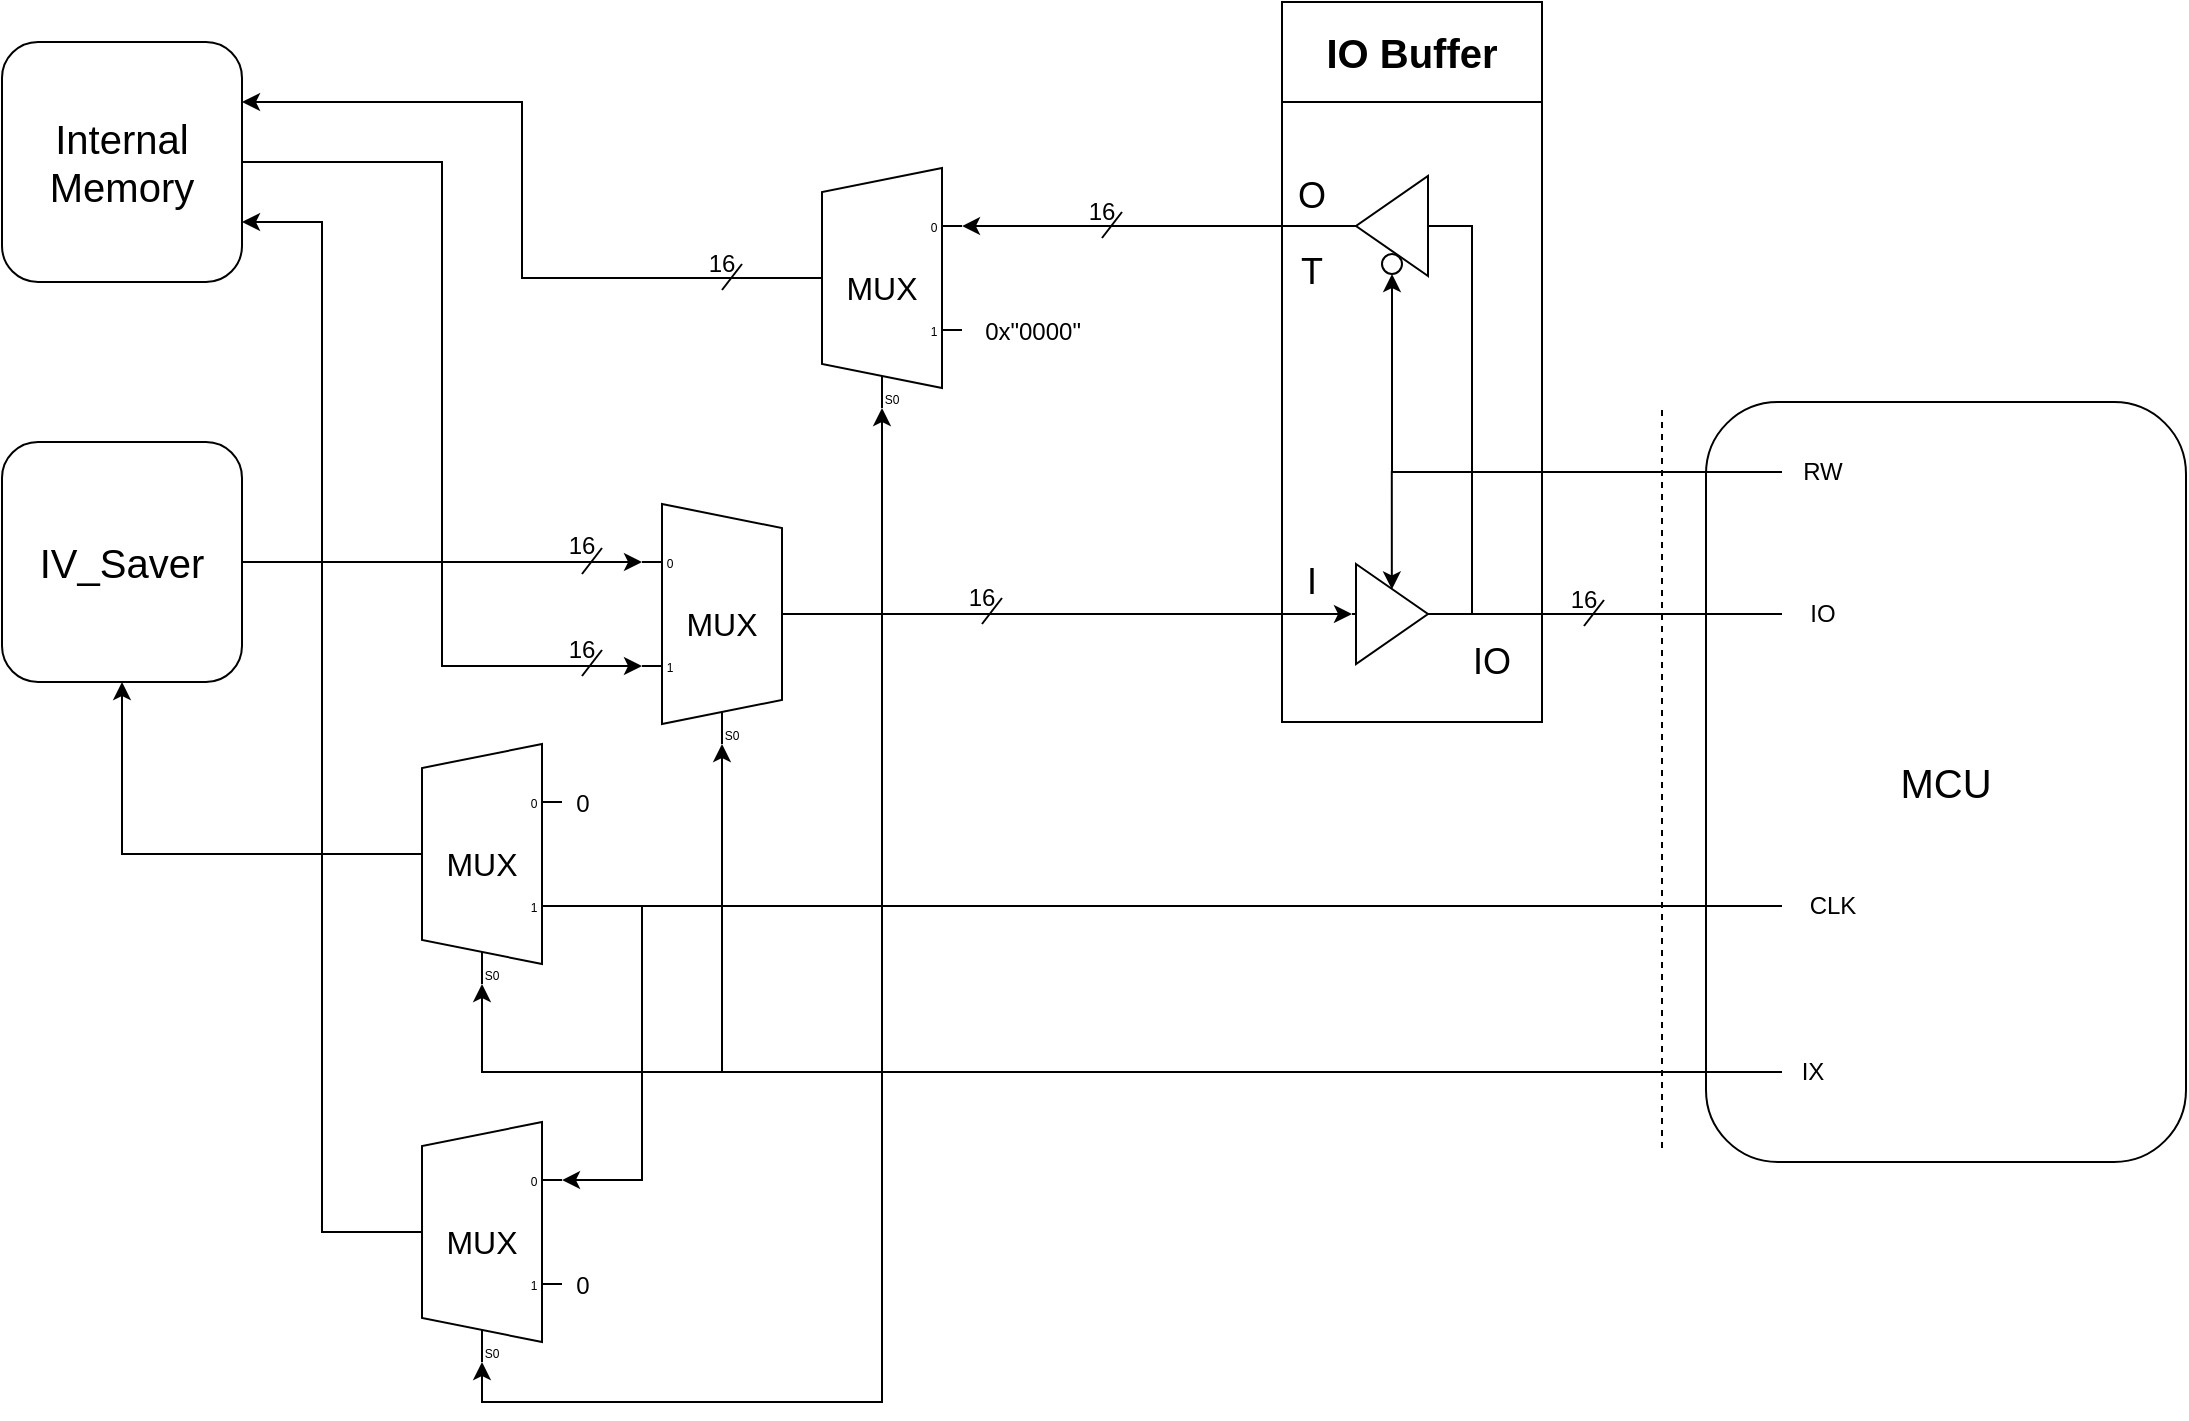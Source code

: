 <mxfile version="24.8.6">
  <diagram name="Side-1" id="ZvDTfBXj7Lb2tHVjFOLd">
    <mxGraphModel dx="1434" dy="780" grid="1" gridSize="10" guides="1" tooltips="1" connect="1" arrows="1" fold="1" page="1" pageScale="1" pageWidth="827" pageHeight="1169" math="0" shadow="0">
      <root>
        <mxCell id="0" />
        <mxCell id="1" parent="0" />
        <mxCell id="B4UfNnjHRvwnra4Y9gSJ-625" value="&lt;font style=&quot;font-size: 20px;&quot;&gt;MCU&lt;/font&gt;" style="rounded=1;whiteSpace=wrap;html=1;fillColor=none;" parent="1" vertex="1">
          <mxGeometry x="852" y="600" width="240" height="380" as="geometry" />
        </mxCell>
        <mxCell id="B4UfNnjHRvwnra4Y9gSJ-643" style="edgeStyle=orthogonalEdgeStyle;rounded=0;orthogonalLoop=1;jettySize=auto;html=1;exitX=0;exitY=0.217;exitDx=0;exitDy=3;exitPerimeter=0;endArrow=none;endFill=0;startArrow=classic;startFill=1;" parent="1" source="B4UfNnjHRvwnra4Y9gSJ-4" target="B4UfNnjHRvwnra4Y9gSJ-600" edge="1">
          <mxGeometry relative="1" as="geometry" />
        </mxCell>
        <mxCell id="B4UfNnjHRvwnra4Y9gSJ-644" style="edgeStyle=orthogonalEdgeStyle;rounded=0;orthogonalLoop=1;jettySize=auto;html=1;exitX=0;exitY=0.65;exitDx=0;exitDy=3;exitPerimeter=0;entryX=1;entryY=0.5;entryDx=0;entryDy=0;endArrow=none;endFill=0;startArrow=classic;startFill=1;" parent="1" source="B4UfNnjHRvwnra4Y9gSJ-4" target="B4UfNnjHRvwnra4Y9gSJ-601" edge="1">
          <mxGeometry relative="1" as="geometry" />
        </mxCell>
        <mxCell id="B4UfNnjHRvwnra4Y9gSJ-4" value="&lt;font style=&quot;font-size: 16px;&quot;&gt;MUX&lt;/font&gt;" style="shadow=0;dashed=0;align=center;html=1;strokeWidth=1;shape=mxgraph.electrical.abstract.mux2;whiteSpace=wrap;" parent="1" vertex="1">
          <mxGeometry x="320" y="651" width="80" height="120" as="geometry" />
        </mxCell>
        <mxCell id="B4UfNnjHRvwnra4Y9gSJ-577" value="&lt;font style=&quot;font-size: 20px;&quot;&gt;IO Buffer&lt;/font&gt;" style="swimlane;whiteSpace=wrap;html=1;startSize=50;" parent="1" vertex="1">
          <mxGeometry x="640" y="400" width="130" height="360" as="geometry" />
        </mxCell>
        <mxCell id="B4UfNnjHRvwnra4Y9gSJ-578" value="&lt;font style=&quot;font-size: 18px;&quot;&gt;T&lt;/font&gt;" style="text;html=1;align=center;verticalAlign=middle;whiteSpace=wrap;rounded=0;" parent="B4UfNnjHRvwnra4Y9gSJ-577" vertex="1">
          <mxGeometry y="125" width="30" height="20" as="geometry" />
        </mxCell>
        <mxCell id="B4UfNnjHRvwnra4Y9gSJ-579" value="&lt;font style=&quot;font-size: 18px;&quot;&gt;O&lt;/font&gt;" style="text;html=1;align=center;verticalAlign=middle;whiteSpace=wrap;rounded=0;" parent="B4UfNnjHRvwnra4Y9gSJ-577" vertex="1">
          <mxGeometry y="87" width="30" height="20" as="geometry" />
        </mxCell>
        <mxCell id="B4UfNnjHRvwnra4Y9gSJ-580" value="&lt;font style=&quot;font-size: 18px;&quot;&gt;I&lt;/font&gt;" style="text;html=1;align=center;verticalAlign=middle;whiteSpace=wrap;rounded=0;" parent="B4UfNnjHRvwnra4Y9gSJ-577" vertex="1">
          <mxGeometry y="280" width="30" height="20" as="geometry" />
        </mxCell>
        <mxCell id="B4UfNnjHRvwnra4Y9gSJ-581" value="" style="ellipse;whiteSpace=wrap;html=1;aspect=fixed;" parent="B4UfNnjHRvwnra4Y9gSJ-577" vertex="1">
          <mxGeometry x="50" y="126" width="10" height="10" as="geometry" />
        </mxCell>
        <mxCell id="B4UfNnjHRvwnra4Y9gSJ-582" value="" style="verticalLabelPosition=bottom;shadow=0;dashed=0;align=center;html=1;verticalAlign=top;shape=mxgraph.electrical.abstract.amplifier;direction=west;" parent="B4UfNnjHRvwnra4Y9gSJ-577" vertex="1">
          <mxGeometry x="35" y="87" width="40" height="50" as="geometry" />
        </mxCell>
        <mxCell id="B4UfNnjHRvwnra4Y9gSJ-583" value="" style="verticalLabelPosition=bottom;shadow=0;dashed=0;align=center;html=1;verticalAlign=top;shape=mxgraph.electrical.abstract.amplifier;direction=east;" parent="B4UfNnjHRvwnra4Y9gSJ-577" vertex="1">
          <mxGeometry x="35" y="281" width="40" height="50" as="geometry" />
        </mxCell>
        <mxCell id="B4UfNnjHRvwnra4Y9gSJ-584" style="edgeStyle=orthogonalEdgeStyle;rounded=0;orthogonalLoop=1;jettySize=auto;html=1;exitX=0;exitY=0.5;exitDx=0;exitDy=0;exitPerimeter=0;entryX=1;entryY=0.5;entryDx=0;entryDy=0;entryPerimeter=0;endArrow=none;endFill=0;startArrow=none;startFill=0;" parent="B4UfNnjHRvwnra4Y9gSJ-577" source="B4UfNnjHRvwnra4Y9gSJ-582" target="B4UfNnjHRvwnra4Y9gSJ-583" edge="1">
          <mxGeometry relative="1" as="geometry" />
        </mxCell>
        <mxCell id="B4UfNnjHRvwnra4Y9gSJ-585" value="&lt;font style=&quot;font-size: 18px;&quot;&gt;IO&lt;/font&gt;" style="text;html=1;align=center;verticalAlign=middle;whiteSpace=wrap;rounded=0;" parent="B4UfNnjHRvwnra4Y9gSJ-577" vertex="1">
          <mxGeometry x="90" y="320" width="30" height="20" as="geometry" />
        </mxCell>
        <mxCell id="B4UfNnjHRvwnra4Y9gSJ-588" value="" style="endArrow=none;html=1;rounded=0;" parent="1" edge="1">
          <mxGeometry width="50" height="50" relative="1" as="geometry">
            <mxPoint x="550" y="518" as="sourcePoint" />
            <mxPoint x="560" y="505" as="targetPoint" />
          </mxGeometry>
        </mxCell>
        <mxCell id="B4UfNnjHRvwnra4Y9gSJ-591" style="edgeStyle=orthogonalEdgeStyle;rounded=0;orthogonalLoop=1;jettySize=auto;html=1;exitX=1;exitY=0.5;exitDx=0;exitDy=-5;exitPerimeter=0;entryX=0;entryY=0.5;entryDx=0;entryDy=0;entryPerimeter=0;endArrow=classic;endFill=1;startArrow=none;startFill=0;" parent="1" source="B4UfNnjHRvwnra4Y9gSJ-4" target="B4UfNnjHRvwnra4Y9gSJ-583" edge="1">
          <mxGeometry relative="1" as="geometry" />
        </mxCell>
        <mxCell id="B4UfNnjHRvwnra4Y9gSJ-602" style="edgeStyle=orthogonalEdgeStyle;rounded=0;orthogonalLoop=1;jettySize=auto;html=1;exitX=0;exitY=0.458;exitDx=0;exitDy=0;exitPerimeter=0;entryX=1;entryY=0.25;entryDx=0;entryDy=0;endArrow=classic;endFill=1;startArrow=none;startFill=0;" parent="1" source="B4UfNnjHRvwnra4Y9gSJ-595" target="B4UfNnjHRvwnra4Y9gSJ-601" edge="1">
          <mxGeometry relative="1" as="geometry">
            <mxPoint x="200" y="580" as="targetPoint" />
          </mxGeometry>
        </mxCell>
        <mxCell id="B4UfNnjHRvwnra4Y9gSJ-595" value="&lt;font style=&quot;font-size: 16px;&quot;&gt;MUX&lt;/font&gt;" style="shadow=0;dashed=0;align=center;html=1;strokeWidth=1;shape=mxgraph.electrical.abstract.mux2;operation=demux;whiteSpace=wrap;" parent="1" vertex="1">
          <mxGeometry x="400" y="483" width="80" height="120" as="geometry" />
        </mxCell>
        <mxCell id="B4UfNnjHRvwnra4Y9gSJ-598" style="edgeStyle=orthogonalEdgeStyle;rounded=0;orthogonalLoop=1;jettySize=auto;html=1;exitX=1;exitY=0.5;exitDx=0;exitDy=0;exitPerimeter=0;entryX=1;entryY=0.217;entryDx=0;entryDy=3;entryPerimeter=0;endArrow=classic;endFill=1;" parent="1" source="B4UfNnjHRvwnra4Y9gSJ-582" target="B4UfNnjHRvwnra4Y9gSJ-595" edge="1">
          <mxGeometry relative="1" as="geometry" />
        </mxCell>
        <mxCell id="B4UfNnjHRvwnra4Y9gSJ-600" value="&lt;font style=&quot;font-size: 20px;&quot;&gt;IV_Saver&lt;/font&gt;" style="rounded=1;whiteSpace=wrap;html=1;" parent="1" vertex="1">
          <mxGeometry y="620" width="120" height="120" as="geometry" />
        </mxCell>
        <mxCell id="B4UfNnjHRvwnra4Y9gSJ-601" value="&lt;font style=&quot;font-size: 20px;&quot;&gt;Internal&lt;br&gt;Memory&lt;/font&gt;" style="rounded=1;whiteSpace=wrap;html=1;" parent="1" vertex="1">
          <mxGeometry y="420" width="120" height="120" as="geometry" />
        </mxCell>
        <mxCell id="B4UfNnjHRvwnra4Y9gSJ-611" value="0x&quot;0000&quot;" style="text;html=1;align=center;verticalAlign=middle;resizable=0;points=[];autosize=1;strokeColor=none;fillColor=none;" parent="1" vertex="1">
          <mxGeometry x="480" y="550" width="70" height="30" as="geometry" />
        </mxCell>
        <mxCell id="B4UfNnjHRvwnra4Y9gSJ-614" value="CLK" style="text;html=1;align=center;verticalAlign=middle;resizable=0;points=[];autosize=1;strokeColor=none;fillColor=none;" parent="1" vertex="1">
          <mxGeometry x="890" y="837" width="50" height="30" as="geometry" />
        </mxCell>
        <mxCell id="B4UfNnjHRvwnra4Y9gSJ-615" style="edgeStyle=orthogonalEdgeStyle;rounded=0;orthogonalLoop=1;jettySize=auto;html=1;endArrow=none;endFill=0;entryX=1;entryY=0.65;entryDx=0;entryDy=3;entryPerimeter=0;" parent="1" source="B4UfNnjHRvwnra4Y9gSJ-614" target="s_QZSiqQWg_gk6G7vuae-4" edge="1">
          <mxGeometry relative="1" as="geometry">
            <mxPoint x="330" y="845" as="targetPoint" />
          </mxGeometry>
        </mxCell>
        <mxCell id="s_QZSiqQWg_gk6G7vuae-13" style="edgeStyle=orthogonalEdgeStyle;rounded=0;orthogonalLoop=1;jettySize=auto;html=1;" edge="1" parent="1" source="B4UfNnjHRvwnra4Y9gSJ-616" target="s_QZSiqQWg_gk6G7vuae-4">
          <mxGeometry relative="1" as="geometry" />
        </mxCell>
        <mxCell id="B4UfNnjHRvwnra4Y9gSJ-616" value="IX" style="text;html=1;align=center;verticalAlign=middle;resizable=0;points=[];autosize=1;strokeColor=none;fillColor=none;" parent="1" vertex="1">
          <mxGeometry x="890" y="920" width="30" height="30" as="geometry" />
        </mxCell>
        <mxCell id="B4UfNnjHRvwnra4Y9gSJ-618" style="edgeStyle=orthogonalEdgeStyle;rounded=0;orthogonalLoop=1;jettySize=auto;html=1;entryX=0.375;entryY=1;entryDx=10;entryDy=0;entryPerimeter=0;endArrow=classic;endFill=1;startArrow=none;startFill=0;" parent="1" source="B4UfNnjHRvwnra4Y9gSJ-616" target="B4UfNnjHRvwnra4Y9gSJ-4" edge="1">
          <mxGeometry relative="1" as="geometry" />
        </mxCell>
        <mxCell id="B4UfNnjHRvwnra4Y9gSJ-619" style="edgeStyle=orthogonalEdgeStyle;rounded=0;orthogonalLoop=1;jettySize=auto;html=1;entryX=0.375;entryY=1;entryDx=10;entryDy=0;entryPerimeter=0;endArrow=classic;endFill=1;startArrow=none;startFill=0;" parent="1" source="B4UfNnjHRvwnra4Y9gSJ-616" target="B4UfNnjHRvwnra4Y9gSJ-595" edge="1">
          <mxGeometry relative="1" as="geometry" />
        </mxCell>
        <mxCell id="B4UfNnjHRvwnra4Y9gSJ-621" style="edgeStyle=orthogonalEdgeStyle;rounded=0;orthogonalLoop=1;jettySize=auto;html=1;entryX=0.5;entryY=1;entryDx=0;entryDy=0;endArrow=classic;endFill=1;" parent="1" source="B4UfNnjHRvwnra4Y9gSJ-620" target="B4UfNnjHRvwnra4Y9gSJ-581" edge="1">
          <mxGeometry relative="1" as="geometry" />
        </mxCell>
        <mxCell id="B4UfNnjHRvwnra4Y9gSJ-620" value="RW" style="text;html=1;align=center;verticalAlign=middle;resizable=0;points=[];autosize=1;strokeColor=none;fillColor=none;" parent="1" vertex="1">
          <mxGeometry x="890" y="620" width="40" height="30" as="geometry" />
        </mxCell>
        <mxCell id="B4UfNnjHRvwnra4Y9gSJ-622" style="edgeStyle=orthogonalEdgeStyle;rounded=0;orthogonalLoop=1;jettySize=auto;html=1;entryX=0.498;entryY=0.254;entryDx=0;entryDy=0;entryPerimeter=0;endArrow=classic;endFill=1;" parent="1" source="B4UfNnjHRvwnra4Y9gSJ-620" target="B4UfNnjHRvwnra4Y9gSJ-583" edge="1">
          <mxGeometry relative="1" as="geometry" />
        </mxCell>
        <mxCell id="B4UfNnjHRvwnra4Y9gSJ-624" value="" style="endArrow=none;dashed=1;html=1;rounded=0;" parent="1" edge="1">
          <mxGeometry width="50" height="50" relative="1" as="geometry">
            <mxPoint x="830" y="973" as="sourcePoint" />
            <mxPoint x="830" y="603" as="targetPoint" />
          </mxGeometry>
        </mxCell>
        <mxCell id="B4UfNnjHRvwnra4Y9gSJ-627" value="16" style="text;html=1;align=center;verticalAlign=middle;whiteSpace=wrap;rounded=0;" parent="1" vertex="1">
          <mxGeometry x="540" y="500" width="20" height="10" as="geometry" />
        </mxCell>
        <mxCell id="B4UfNnjHRvwnra4Y9gSJ-628" value="" style="endArrow=none;html=1;rounded=0;" parent="1" edge="1">
          <mxGeometry width="50" height="50" relative="1" as="geometry">
            <mxPoint x="791" y="712" as="sourcePoint" />
            <mxPoint x="801" y="699" as="targetPoint" />
          </mxGeometry>
        </mxCell>
        <mxCell id="B4UfNnjHRvwnra4Y9gSJ-629" value="16" style="text;html=1;align=center;verticalAlign=middle;whiteSpace=wrap;rounded=0;" parent="1" vertex="1">
          <mxGeometry x="781" y="694" width="20" height="10" as="geometry" />
        </mxCell>
        <mxCell id="B4UfNnjHRvwnra4Y9gSJ-633" value="IO" style="text;html=1;align=center;verticalAlign=middle;resizable=0;points=[];autosize=1;strokeColor=none;fillColor=none;" parent="1" vertex="1">
          <mxGeometry x="890" y="691" width="40" height="30" as="geometry" />
        </mxCell>
        <mxCell id="B4UfNnjHRvwnra4Y9gSJ-634" style="edgeStyle=orthogonalEdgeStyle;rounded=0;orthogonalLoop=1;jettySize=auto;html=1;endArrow=none;endFill=0;" parent="1" source="B4UfNnjHRvwnra4Y9gSJ-583" target="B4UfNnjHRvwnra4Y9gSJ-633" edge="1">
          <mxGeometry relative="1" as="geometry" />
        </mxCell>
        <mxCell id="B4UfNnjHRvwnra4Y9gSJ-635" value="" style="endArrow=none;html=1;rounded=0;" parent="1" edge="1">
          <mxGeometry width="50" height="50" relative="1" as="geometry">
            <mxPoint x="360" y="544" as="sourcePoint" />
            <mxPoint x="370" y="531" as="targetPoint" />
          </mxGeometry>
        </mxCell>
        <mxCell id="B4UfNnjHRvwnra4Y9gSJ-636" value="16" style="text;html=1;align=center;verticalAlign=middle;whiteSpace=wrap;rounded=0;" parent="1" vertex="1">
          <mxGeometry x="350" y="526" width="20" height="10" as="geometry" />
        </mxCell>
        <mxCell id="B4UfNnjHRvwnra4Y9gSJ-637" value="" style="endArrow=none;html=1;rounded=0;" parent="1" edge="1">
          <mxGeometry width="50" height="50" relative="1" as="geometry">
            <mxPoint x="490" y="711" as="sourcePoint" />
            <mxPoint x="500" y="698" as="targetPoint" />
          </mxGeometry>
        </mxCell>
        <mxCell id="B4UfNnjHRvwnra4Y9gSJ-638" value="16" style="text;html=1;align=center;verticalAlign=middle;whiteSpace=wrap;rounded=0;" parent="1" vertex="1">
          <mxGeometry x="480" y="693" width="20" height="10" as="geometry" />
        </mxCell>
        <mxCell id="B4UfNnjHRvwnra4Y9gSJ-639" value="" style="endArrow=none;html=1;rounded=0;" parent="1" edge="1">
          <mxGeometry width="50" height="50" relative="1" as="geometry">
            <mxPoint x="290" y="686" as="sourcePoint" />
            <mxPoint x="300" y="673" as="targetPoint" />
          </mxGeometry>
        </mxCell>
        <mxCell id="B4UfNnjHRvwnra4Y9gSJ-640" value="16" style="text;html=1;align=center;verticalAlign=middle;whiteSpace=wrap;rounded=0;" parent="1" vertex="1">
          <mxGeometry x="280" y="667" width="20" height="10" as="geometry" />
        </mxCell>
        <mxCell id="B4UfNnjHRvwnra4Y9gSJ-641" value="" style="endArrow=none;html=1;rounded=0;" parent="1" edge="1">
          <mxGeometry width="50" height="50" relative="1" as="geometry">
            <mxPoint x="290" y="737" as="sourcePoint" />
            <mxPoint x="300" y="724" as="targetPoint" />
          </mxGeometry>
        </mxCell>
        <mxCell id="B4UfNnjHRvwnra4Y9gSJ-642" value="16" style="text;html=1;align=center;verticalAlign=middle;whiteSpace=wrap;rounded=0;" parent="1" vertex="1">
          <mxGeometry x="280" y="719" width="20" height="10" as="geometry" />
        </mxCell>
        <mxCell id="s_QZSiqQWg_gk6G7vuae-8" style="edgeStyle=orthogonalEdgeStyle;rounded=0;orthogonalLoop=1;jettySize=auto;html=1;exitX=0;exitY=0.458;exitDx=0;exitDy=0;exitPerimeter=0;entryX=0.5;entryY=1;entryDx=0;entryDy=0;" edge="1" parent="1" source="s_QZSiqQWg_gk6G7vuae-4" target="B4UfNnjHRvwnra4Y9gSJ-600">
          <mxGeometry relative="1" as="geometry" />
        </mxCell>
        <mxCell id="s_QZSiqQWg_gk6G7vuae-4" value="&lt;font style=&quot;font-size: 16px;&quot;&gt;MUX&lt;/font&gt;" style="shadow=0;dashed=0;align=center;html=1;strokeWidth=1;shape=mxgraph.electrical.abstract.mux2;operation=demux;whiteSpace=wrap;" vertex="1" parent="1">
          <mxGeometry x="200" y="771" width="80" height="120" as="geometry" />
        </mxCell>
        <mxCell id="s_QZSiqQWg_gk6G7vuae-7" value="0" style="text;html=1;align=center;verticalAlign=middle;resizable=0;points=[];autosize=1;strokeColor=none;fillColor=none;" vertex="1" parent="1">
          <mxGeometry x="275" y="786" width="30" height="30" as="geometry" />
        </mxCell>
        <mxCell id="s_QZSiqQWg_gk6G7vuae-11" style="edgeStyle=orthogonalEdgeStyle;rounded=0;orthogonalLoop=1;jettySize=auto;html=1;exitX=0;exitY=0.458;exitDx=0;exitDy=0;exitPerimeter=0;entryX=1;entryY=0.75;entryDx=0;entryDy=0;" edge="1" parent="1" source="s_QZSiqQWg_gk6G7vuae-9" target="B4UfNnjHRvwnra4Y9gSJ-601">
          <mxGeometry relative="1" as="geometry" />
        </mxCell>
        <mxCell id="s_QZSiqQWg_gk6G7vuae-9" value="&lt;font style=&quot;font-size: 16px;&quot;&gt;MUX&lt;/font&gt;" style="shadow=0;dashed=0;align=center;html=1;strokeWidth=1;shape=mxgraph.electrical.abstract.mux2;operation=demux;whiteSpace=wrap;" vertex="1" parent="1">
          <mxGeometry x="200" y="960" width="80" height="120" as="geometry" />
        </mxCell>
        <mxCell id="s_QZSiqQWg_gk6G7vuae-10" style="edgeStyle=orthogonalEdgeStyle;rounded=0;orthogonalLoop=1;jettySize=auto;html=1;entryX=1;entryY=0.217;entryDx=0;entryDy=3;entryPerimeter=0;" edge="1" parent="1" source="B4UfNnjHRvwnra4Y9gSJ-614" target="s_QZSiqQWg_gk6G7vuae-9">
          <mxGeometry relative="1" as="geometry">
            <Array as="points">
              <mxPoint x="320" y="852" />
              <mxPoint x="320" y="989" />
            </Array>
          </mxGeometry>
        </mxCell>
        <mxCell id="s_QZSiqQWg_gk6G7vuae-12" value="0" style="text;html=1;align=center;verticalAlign=middle;resizable=0;points=[];autosize=1;strokeColor=none;fillColor=none;" vertex="1" parent="1">
          <mxGeometry x="275" y="1027" width="30" height="30" as="geometry" />
        </mxCell>
        <mxCell id="s_QZSiqQWg_gk6G7vuae-14" style="edgeStyle=orthogonalEdgeStyle;rounded=0;orthogonalLoop=1;jettySize=auto;html=1;entryX=0.375;entryY=1;entryDx=10;entryDy=0;entryPerimeter=0;" edge="1" parent="1" source="B4UfNnjHRvwnra4Y9gSJ-616" target="s_QZSiqQWg_gk6G7vuae-9">
          <mxGeometry relative="1" as="geometry">
            <Array as="points">
              <mxPoint x="440" y="935" />
              <mxPoint x="440" y="1100" />
              <mxPoint x="240" y="1100" />
            </Array>
          </mxGeometry>
        </mxCell>
      </root>
    </mxGraphModel>
  </diagram>
</mxfile>
